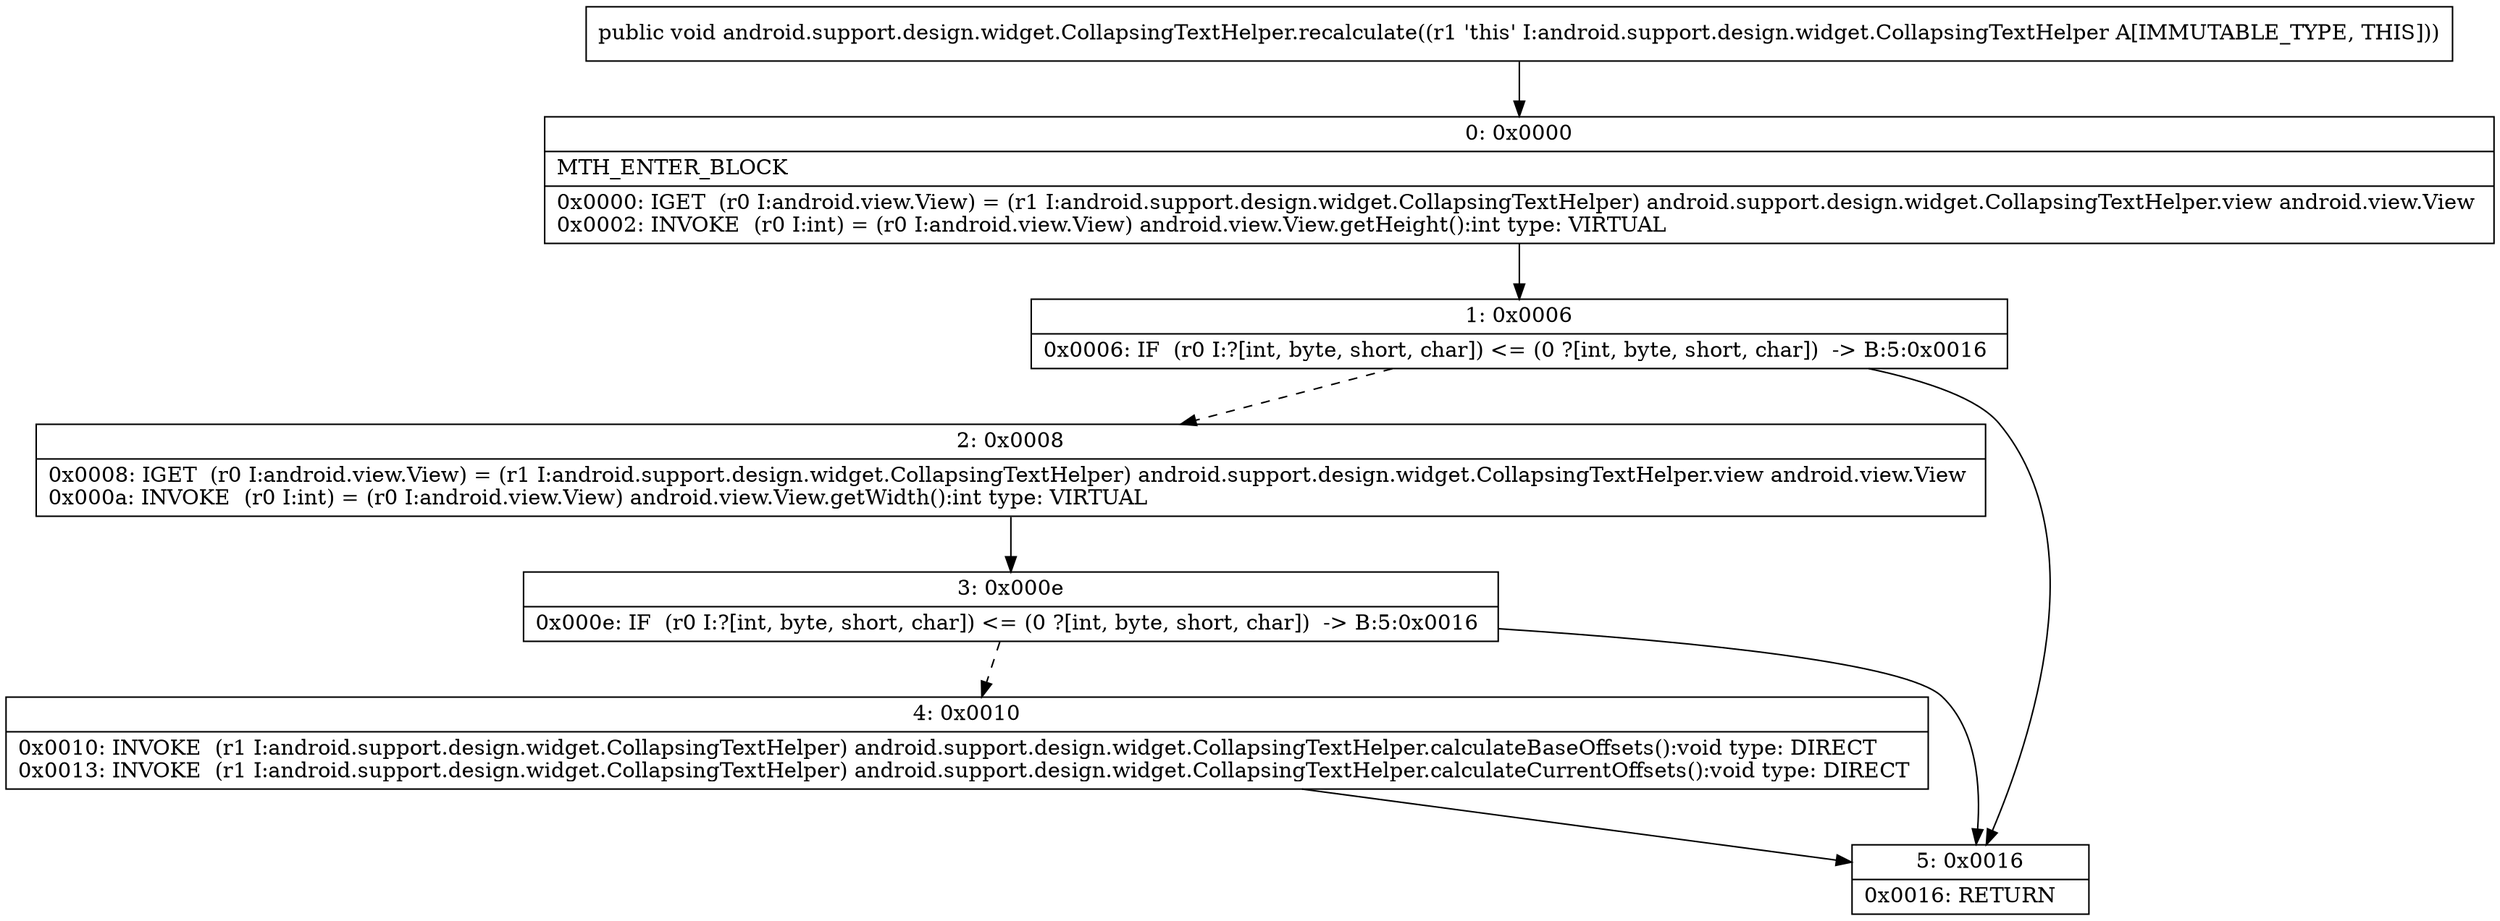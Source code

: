 digraph "CFG forandroid.support.design.widget.CollapsingTextHelper.recalculate()V" {
Node_0 [shape=record,label="{0\:\ 0x0000|MTH_ENTER_BLOCK\l|0x0000: IGET  (r0 I:android.view.View) = (r1 I:android.support.design.widget.CollapsingTextHelper) android.support.design.widget.CollapsingTextHelper.view android.view.View \l0x0002: INVOKE  (r0 I:int) = (r0 I:android.view.View) android.view.View.getHeight():int type: VIRTUAL \l}"];
Node_1 [shape=record,label="{1\:\ 0x0006|0x0006: IF  (r0 I:?[int, byte, short, char]) \<= (0 ?[int, byte, short, char])  \-\> B:5:0x0016 \l}"];
Node_2 [shape=record,label="{2\:\ 0x0008|0x0008: IGET  (r0 I:android.view.View) = (r1 I:android.support.design.widget.CollapsingTextHelper) android.support.design.widget.CollapsingTextHelper.view android.view.View \l0x000a: INVOKE  (r0 I:int) = (r0 I:android.view.View) android.view.View.getWidth():int type: VIRTUAL \l}"];
Node_3 [shape=record,label="{3\:\ 0x000e|0x000e: IF  (r0 I:?[int, byte, short, char]) \<= (0 ?[int, byte, short, char])  \-\> B:5:0x0016 \l}"];
Node_4 [shape=record,label="{4\:\ 0x0010|0x0010: INVOKE  (r1 I:android.support.design.widget.CollapsingTextHelper) android.support.design.widget.CollapsingTextHelper.calculateBaseOffsets():void type: DIRECT \l0x0013: INVOKE  (r1 I:android.support.design.widget.CollapsingTextHelper) android.support.design.widget.CollapsingTextHelper.calculateCurrentOffsets():void type: DIRECT \l}"];
Node_5 [shape=record,label="{5\:\ 0x0016|0x0016: RETURN   \l}"];
MethodNode[shape=record,label="{public void android.support.design.widget.CollapsingTextHelper.recalculate((r1 'this' I:android.support.design.widget.CollapsingTextHelper A[IMMUTABLE_TYPE, THIS])) }"];
MethodNode -> Node_0;
Node_0 -> Node_1;
Node_1 -> Node_2[style=dashed];
Node_1 -> Node_5;
Node_2 -> Node_3;
Node_3 -> Node_4[style=dashed];
Node_3 -> Node_5;
Node_4 -> Node_5;
}

